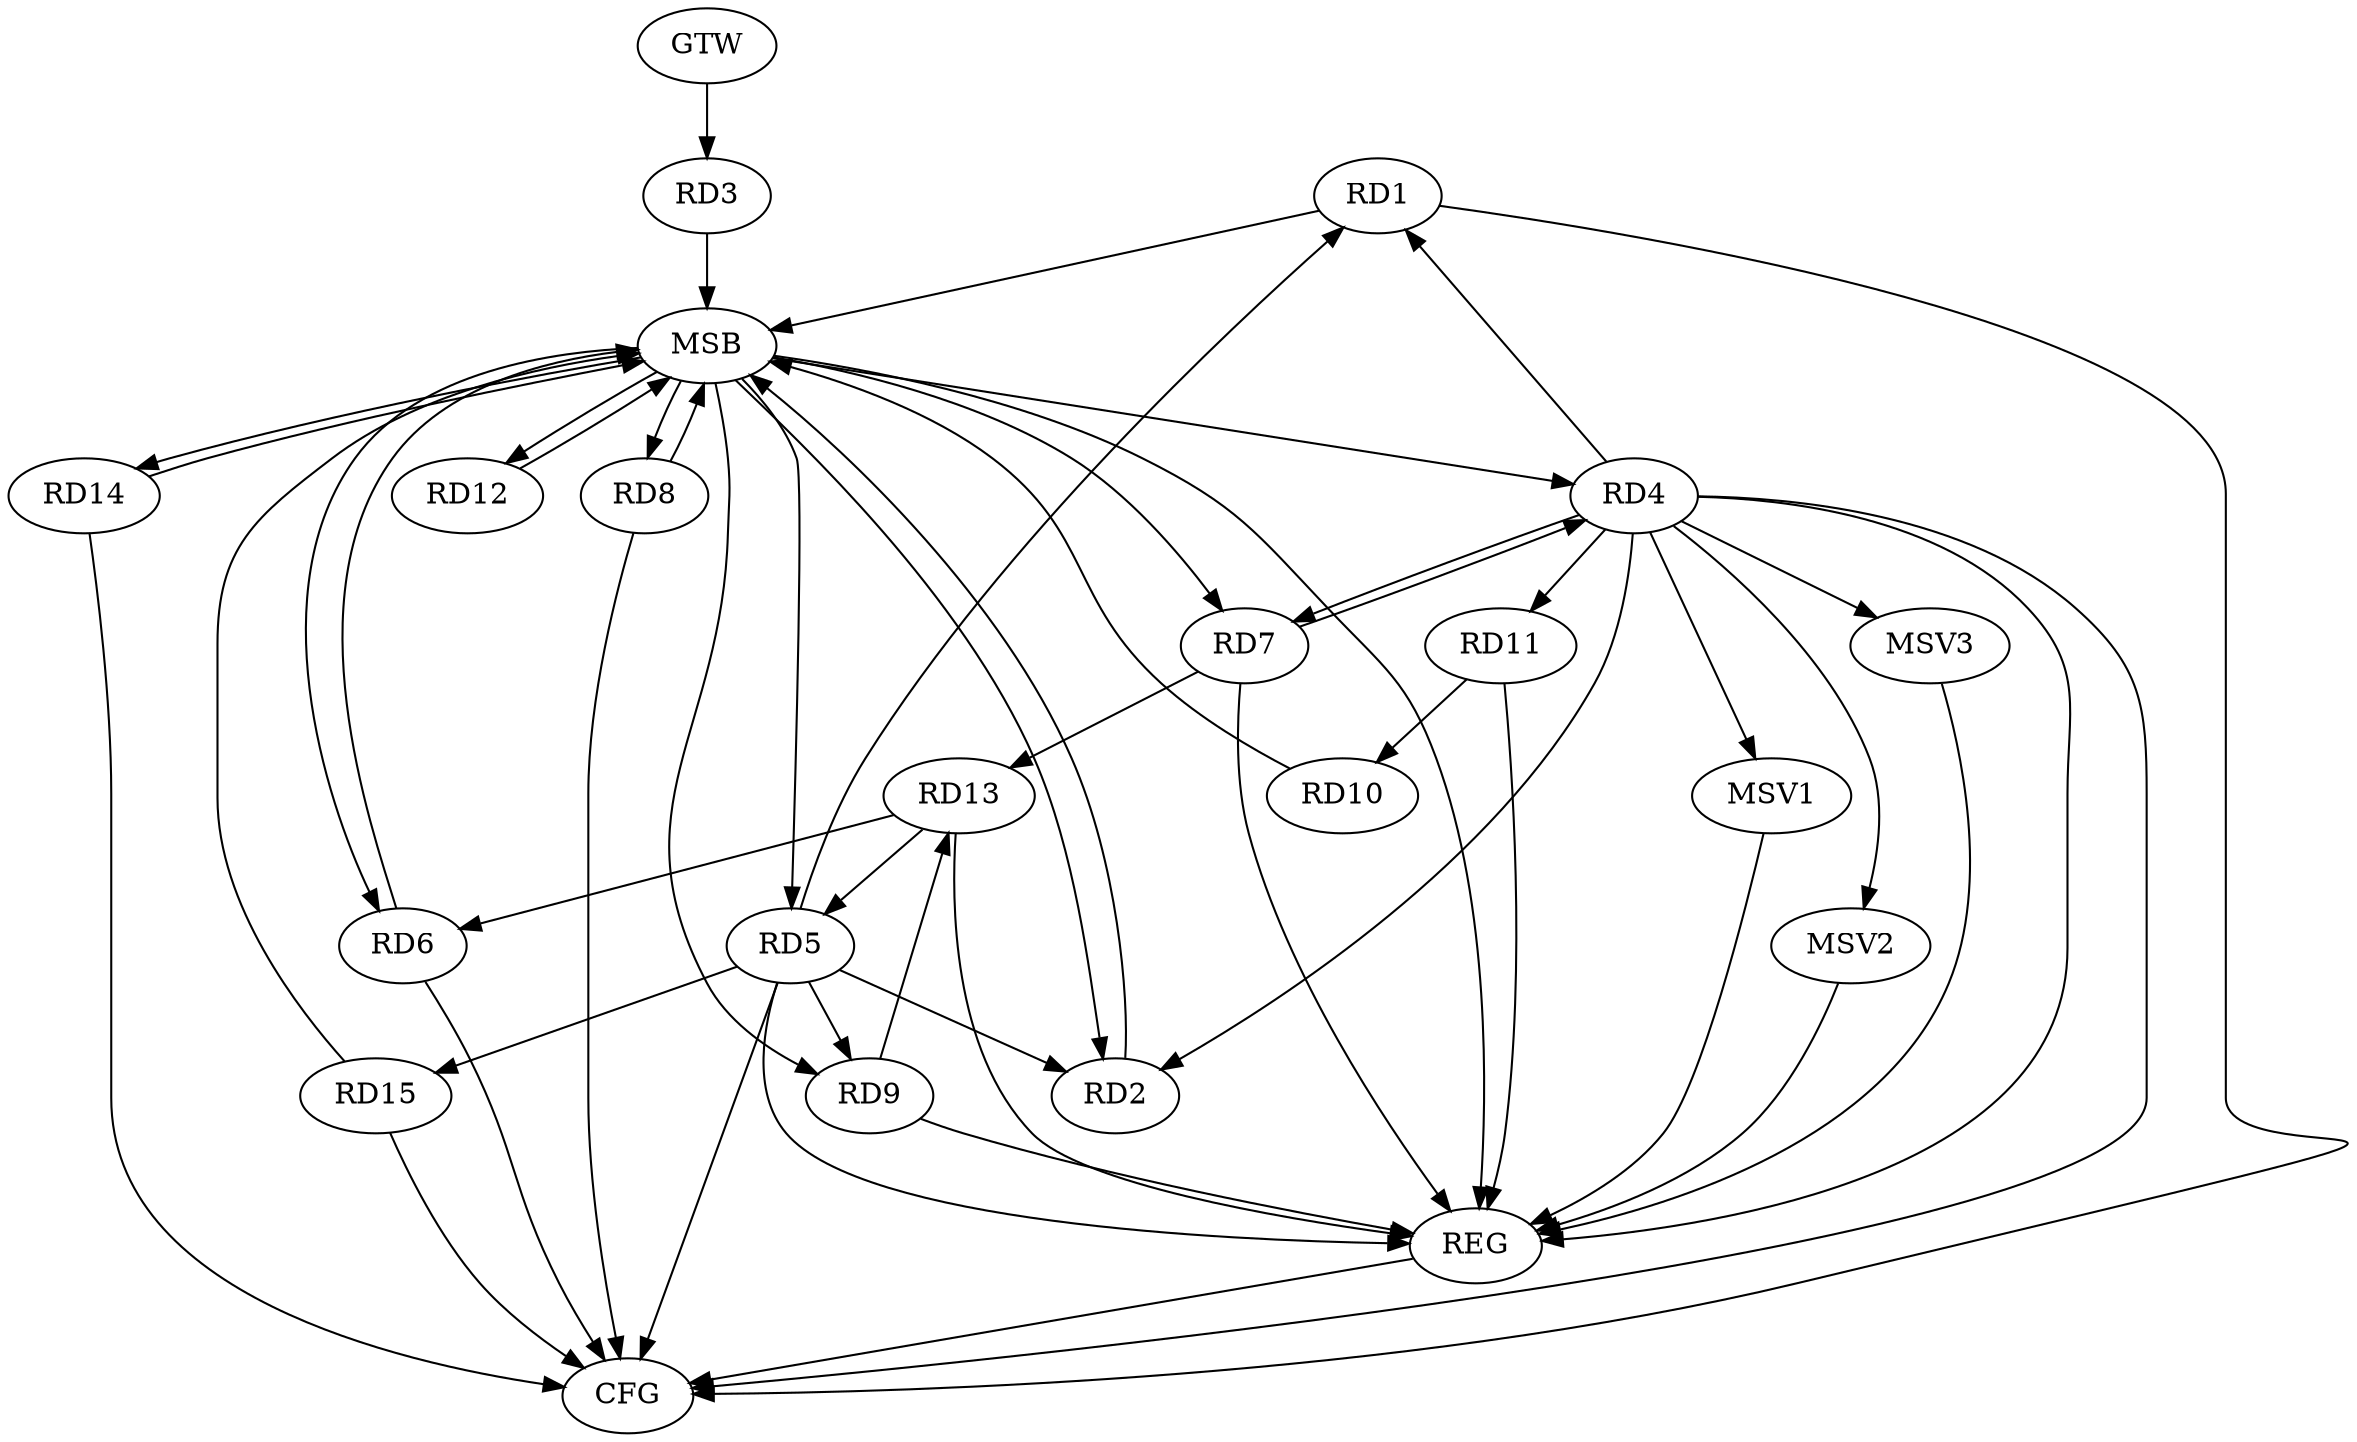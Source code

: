 strict digraph G {
  RD1 [ label="RD1" ];
  RD2 [ label="RD2" ];
  RD3 [ label="RD3" ];
  RD4 [ label="RD4" ];
  RD5 [ label="RD5" ];
  RD6 [ label="RD6" ];
  RD7 [ label="RD7" ];
  RD8 [ label="RD8" ];
  RD9 [ label="RD9" ];
  RD10 [ label="RD10" ];
  RD11 [ label="RD11" ];
  RD12 [ label="RD12" ];
  RD13 [ label="RD13" ];
  RD14 [ label="RD14" ];
  RD15 [ label="RD15" ];
  GTW [ label="GTW" ];
  REG [ label="REG" ];
  MSB [ label="MSB" ];
  CFG [ label="CFG" ];
  MSV1 [ label="MSV1" ];
  MSV2 [ label="MSV2" ];
  MSV3 [ label="MSV3" ];
  RD4 -> RD1;
  RD5 -> RD1;
  RD4 -> RD2;
  RD5 -> RD2;
  RD4 -> RD7;
  RD7 -> RD4;
  RD4 -> RD11;
  RD5 -> RD9;
  RD13 -> RD5;
  RD5 -> RD15;
  RD13 -> RD6;
  RD7 -> RD13;
  RD9 -> RD13;
  RD11 -> RD10;
  GTW -> RD3;
  RD4 -> REG;
  RD5 -> REG;
  RD7 -> REG;
  RD9 -> REG;
  RD11 -> REG;
  RD13 -> REG;
  RD1 -> MSB;
  MSB -> REG;
  RD2 -> MSB;
  MSB -> RD8;
  MSB -> RD9;
  MSB -> RD12;
  RD3 -> MSB;
  MSB -> RD2;
  MSB -> RD4;
  MSB -> RD5;
  MSB -> RD14;
  RD6 -> MSB;
  RD8 -> MSB;
  RD10 -> MSB;
  MSB -> RD7;
  RD12 -> MSB;
  RD14 -> MSB;
  MSB -> RD6;
  RD15 -> MSB;
  RD14 -> CFG;
  RD15 -> CFG;
  RD4 -> CFG;
  RD5 -> CFG;
  RD6 -> CFG;
  RD1 -> CFG;
  RD8 -> CFG;
  REG -> CFG;
  RD4 -> MSV1;
  MSV1 -> REG;
  RD4 -> MSV2;
  MSV2 -> REG;
  RD4 -> MSV3;
  MSV3 -> REG;
}
